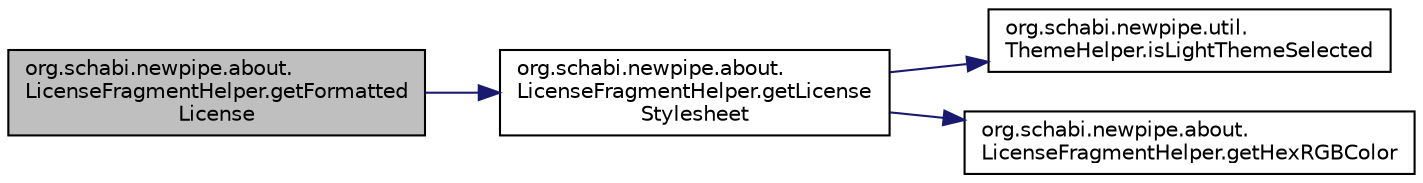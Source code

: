 digraph "org.schabi.newpipe.about.LicenseFragmentHelper.getFormattedLicense"
{
 // LATEX_PDF_SIZE
  edge [fontname="Helvetica",fontsize="10",labelfontname="Helvetica",labelfontsize="10"];
  node [fontname="Helvetica",fontsize="10",shape=record];
  rankdir="LR";
  Node0 [label="org.schabi.newpipe.about.\lLicenseFragmentHelper.getFormatted\lLicense",height=0.2,width=0.4,color="black", fillcolor="grey75", style="filled", fontcolor="black",tooltip=" "];
  Node0 -> Node1 [color="midnightblue",fontsize="10",style="solid",fontname="Helvetica"];
  Node1 [label="org.schabi.newpipe.about.\lLicenseFragmentHelper.getLicense\lStylesheet",height=0.2,width=0.4,color="black", fillcolor="white", style="filled",URL="$classorg_1_1schabi_1_1newpipe_1_1about_1_1_license_fragment_helper.html#a91fd58e37571d64817c56d5ebf4ae8e2",tooltip=" "];
  Node1 -> Node2 [color="midnightblue",fontsize="10",style="solid",fontname="Helvetica"];
  Node2 [label="org.schabi.newpipe.util.\lThemeHelper.isLightThemeSelected",height=0.2,width=0.4,color="black", fillcolor="white", style="filled",URL="$classorg_1_1schabi_1_1newpipe_1_1util_1_1_theme_helper.html#aac506ebb937a1f01bc846893d08fde50",tooltip=" "];
  Node1 -> Node3 [color="midnightblue",fontsize="10",style="solid",fontname="Helvetica"];
  Node3 [label="org.schabi.newpipe.about.\lLicenseFragmentHelper.getHexRGBColor",height=0.2,width=0.4,color="black", fillcolor="white", style="filled",URL="$classorg_1_1schabi_1_1newpipe_1_1about_1_1_license_fragment_helper.html#a7ee14b250d0dc303faa7404eecdc8de4",tooltip=" "];
}
